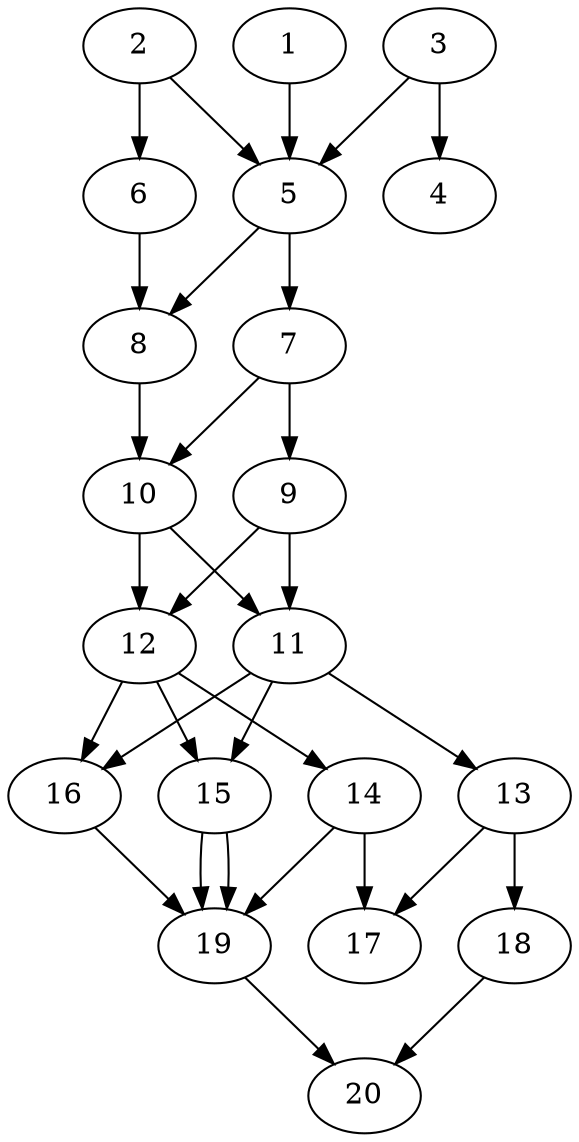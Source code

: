 // DAG automatically generated by daggen at Tue Jul 23 14:31:37 2019
// ./daggen --dot -n 20 --ccr 0.5 --fat 0.5 --regular 0.5 --density 0.8 --mindata 5242880 --maxdata 52428800 
digraph G {
  1 [size="28336128", alpha="0.04", expect_size="14168064"] 
  1 -> 5 [size ="14168064"]
  2 [size="90779648", alpha="0.05", expect_size="45389824"] 
  2 -> 5 [size ="45389824"]
  2 -> 6 [size ="45389824"]
  3 [size="25823232", alpha="0.15", expect_size="12911616"] 
  3 -> 4 [size ="12911616"]
  3 -> 5 [size ="12911616"]
  4 [size="40763392", alpha="0.05", expect_size="20381696"] 
  5 [size="48662528", alpha="0.17", expect_size="24331264"] 
  5 -> 7 [size ="24331264"]
  5 -> 8 [size ="24331264"]
  6 [size="25667584", alpha="0.19", expect_size="12833792"] 
  6 -> 8 [size ="12833792"]
  7 [size="62369792", alpha="0.06", expect_size="31184896"] 
  7 -> 9 [size ="31184896"]
  7 -> 10 [size ="31184896"]
  8 [size="43710464", alpha="0.15", expect_size="21855232"] 
  8 -> 10 [size ="21855232"]
  9 [size="84178944", alpha="0.20", expect_size="42089472"] 
  9 -> 11 [size ="42089472"]
  9 -> 12 [size ="42089472"]
  10 [size="13236224", alpha="0.10", expect_size="6618112"] 
  10 -> 11 [size ="6618112"]
  10 -> 12 [size ="6618112"]
  11 [size="77049856", alpha="0.04", expect_size="38524928"] 
  11 -> 13 [size ="38524928"]
  11 -> 15 [size ="38524928"]
  11 -> 16 [size ="38524928"]
  12 [size="93911040", alpha="0.02", expect_size="46955520"] 
  12 -> 14 [size ="46955520"]
  12 -> 15 [size ="46955520"]
  12 -> 16 [size ="46955520"]
  13 [size="23166976", alpha="0.02", expect_size="11583488"] 
  13 -> 17 [size ="11583488"]
  13 -> 18 [size ="11583488"]
  14 [size="95588352", alpha="0.11", expect_size="47794176"] 
  14 -> 17 [size ="47794176"]
  14 -> 19 [size ="47794176"]
  15 [size="22732800", alpha="0.19", expect_size="11366400"] 
  15 -> 19 [size ="11366400"]
  15 -> 19 [size ="11366400"]
  16 [size="104402944", alpha="0.00", expect_size="52201472"] 
  16 -> 19 [size ="52201472"]
  17 [size="101670912", alpha="0.08", expect_size="50835456"] 
  18 [size="34363392", alpha="0.04", expect_size="17181696"] 
  18 -> 20 [size ="17181696"]
  19 [size="12912640", alpha="0.03", expect_size="6456320"] 
  19 -> 20 [size ="6456320"]
  20 [size="11401216", alpha="0.15", expect_size="5700608"] 
}
